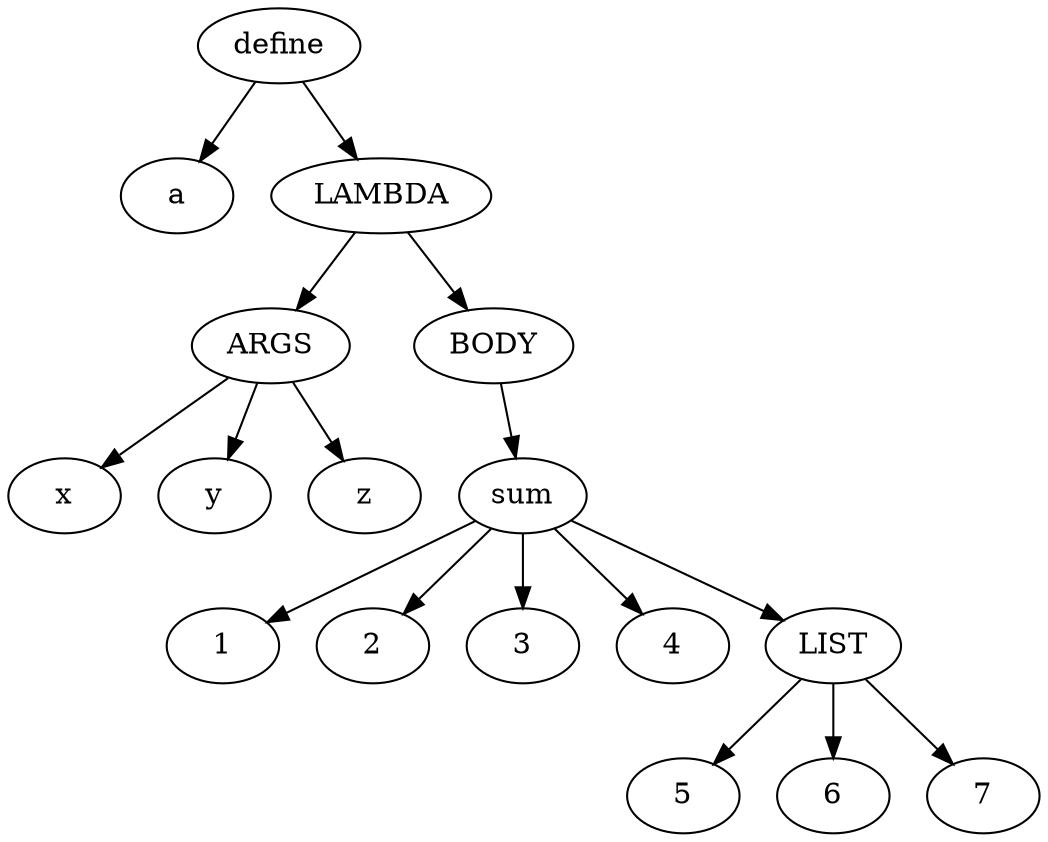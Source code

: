 digraph Scheme { define -> a;define -> LAMBDA;LAMBDA -> ARGS;LAMBDA -> BODY;ARGS -> x;ARGS -> y;ARGS -> z;BODY -> sum;sum -> 1;sum -> 2;sum -> 3;sum -> 4;sum -> LIST;LIST -> 5;LIST -> 6;LIST -> 7; }